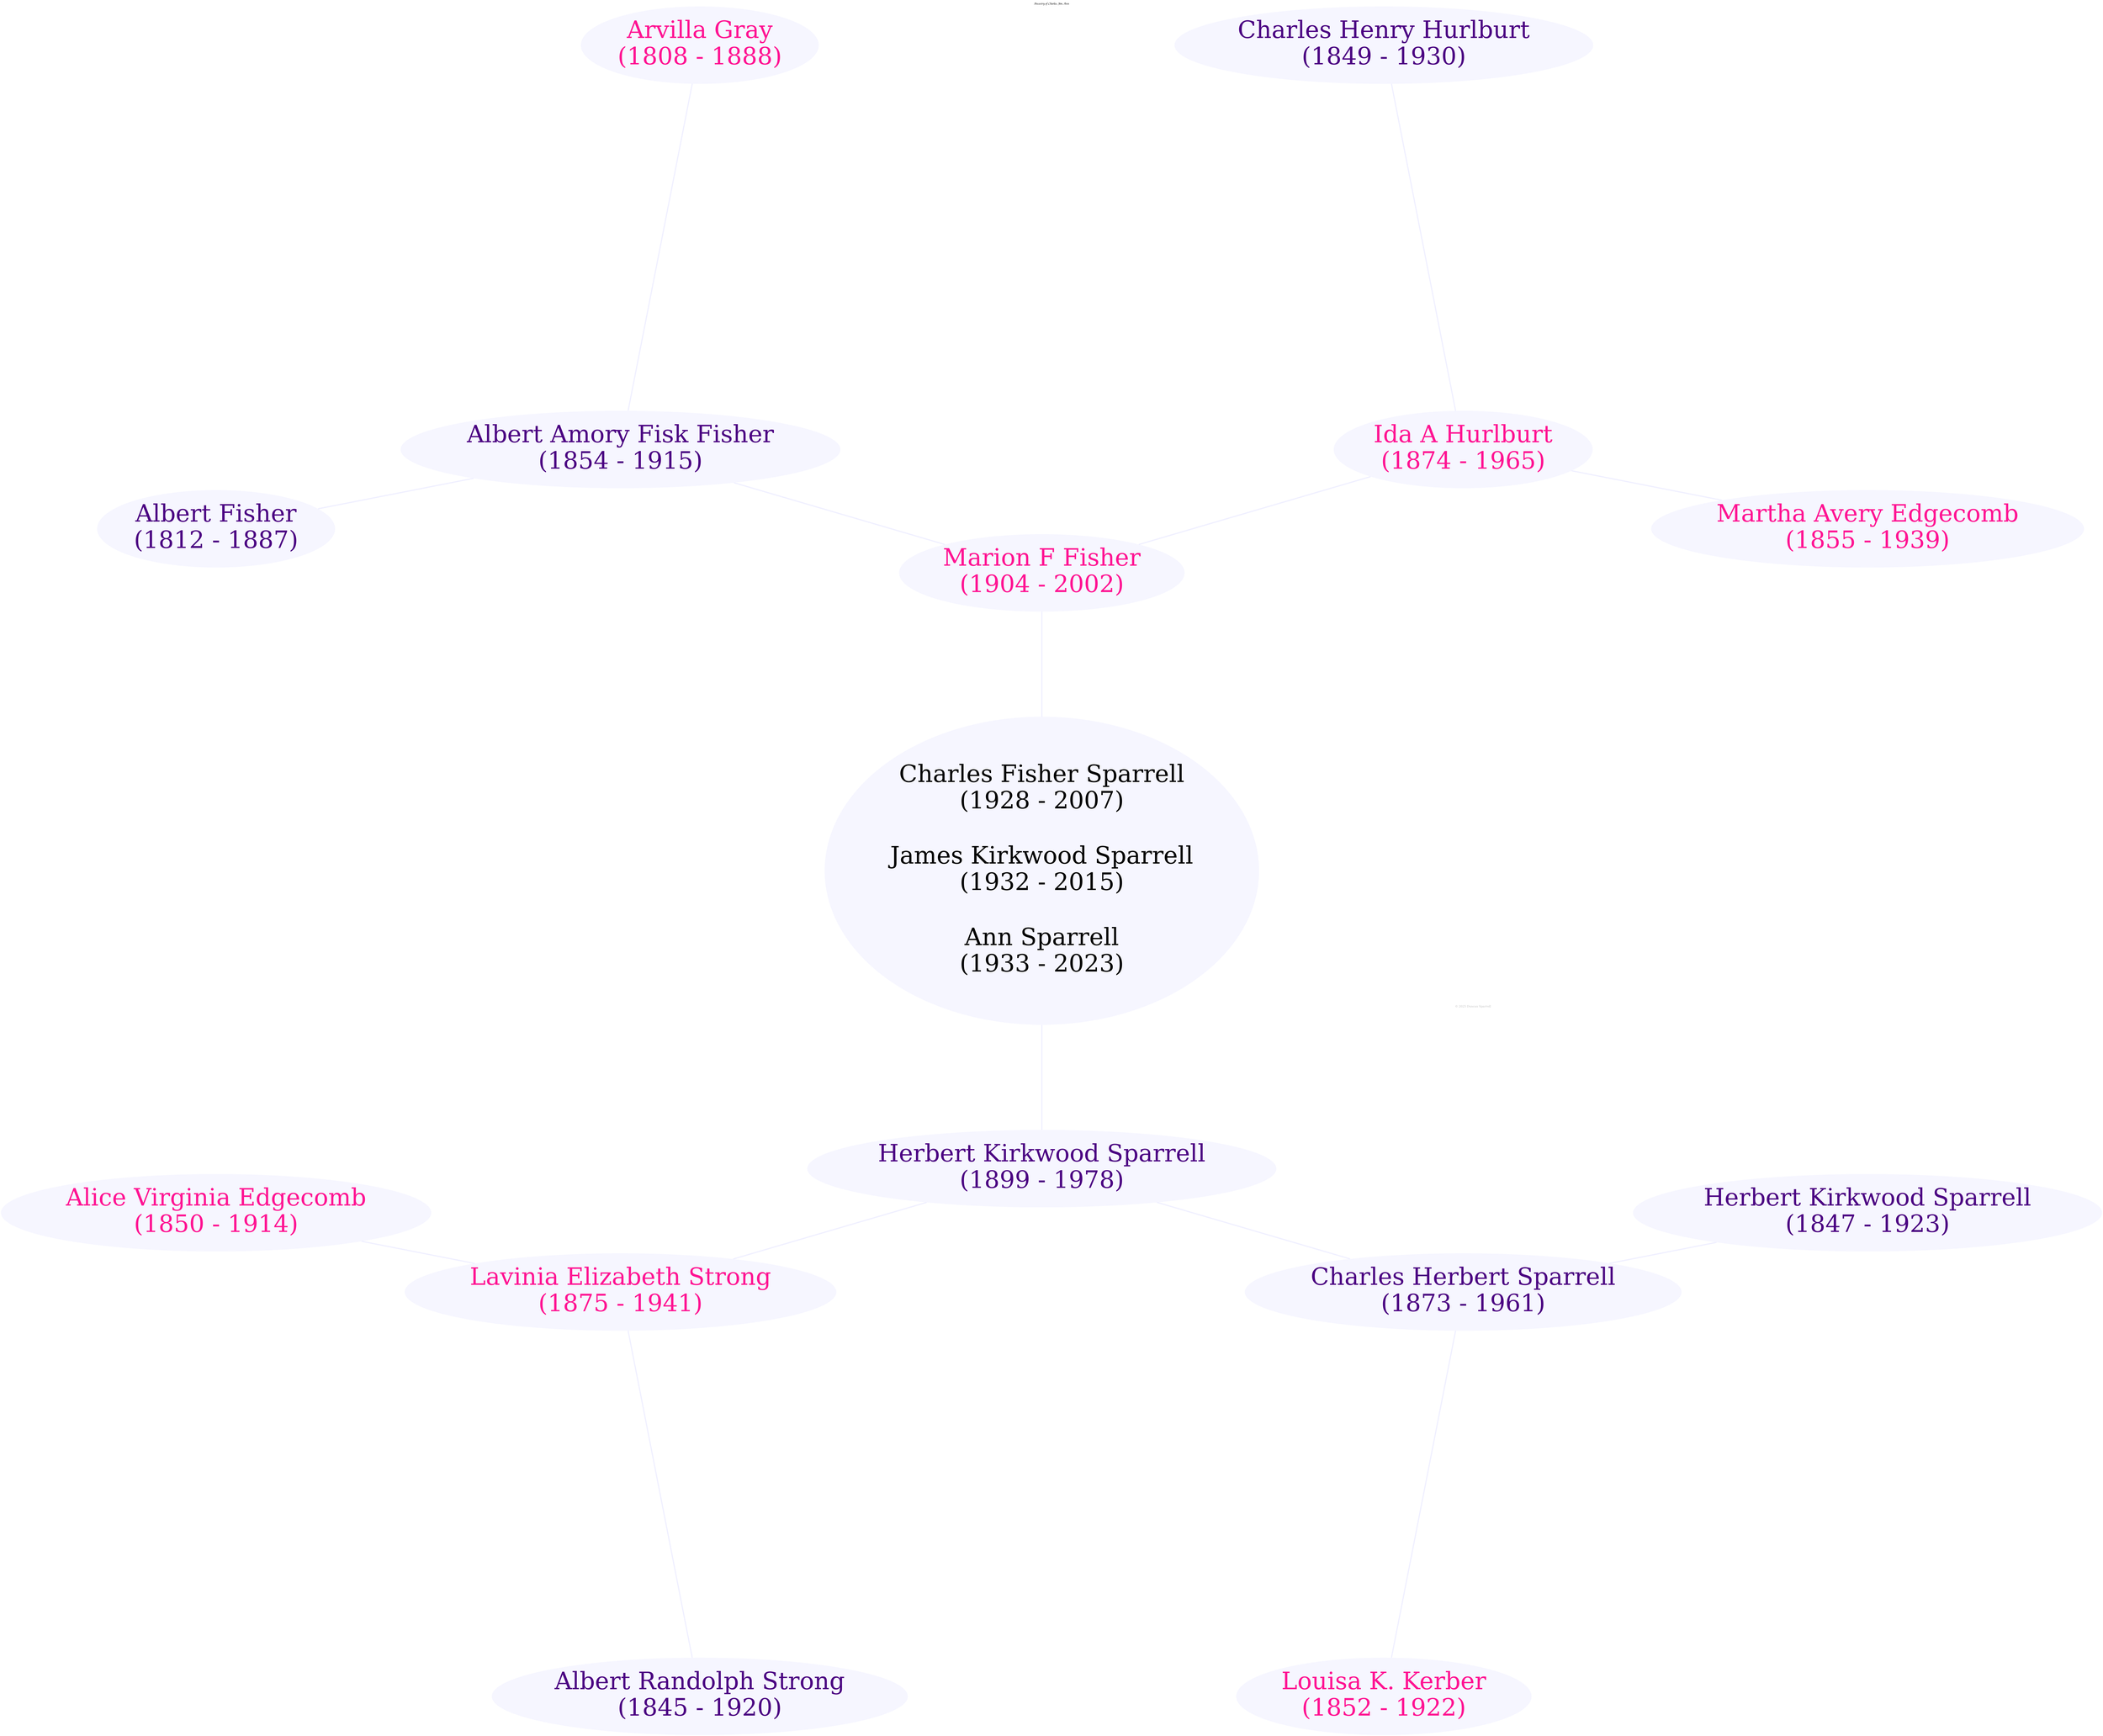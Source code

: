 graph ancestors {
labelloc="t"
label="Ancestry of Charles, Jim, Ann"
fontname="URW Chancery L, Apple Chancery, Comic Sans MS, cursive"
layout=twopi; graph [ranksep=1 overlap=false];
edge [penwidth=5 color="#f0f0ff"]
node [style="filled" penwidth=0 fillcolor="#f0f0ffA0" fontcolor=indigo]
cfs [label="Charles Fisher Sparrell\n(1928 - 2007)\n\nJames Kirkwood Sparrell\n(1932 - 2015)\n\nAnn Sparrell\n(1933 - 2023)" fontsize=100 fontcolor=black URL="https://github.com/sparrell/cfs_ancestors/blob/main/Vol_02_Ships/V2_C1_Principals/1_Charles_Fisher_Sparrell"]
M [label="Marion F Fisher\n(1904 - 2002)" fontsize=100 fontcolor=deeppink URL=""]
cfs -- M
P [label="Herbert Kirkwood Sparrell\n(1899 - 1978)" fontsize=100 fontcolor=indigo URL=""]
cfs -- P
MM [label="Ida A Hurlburt\n(1874 - 1965)" fontsize=100 fontcolor=deeppink URL=""]
M -- MM
MP [label="Albert Amory Fisk Fisher\n(1854 - 1915)" fontsize=100 fontcolor=indigo URL=""]
M -- MP
PM [label="Lavinia Elizabeth Strong\n(1875 - 1941)" fontsize=100 fontcolor=deeppink URL=""]
P -- PM
PP [label="Charles Herbert Sparrell\n(1873 - 1961)" fontsize=100 fontcolor=indigo URL=""]
P -- PP
MMM [label="Martha Avery Edgecomb\n(1855 - 1939)" fontsize=100 fontcolor=deeppink URL=""]
MM -- MMM
MMP [label="Charles Henry Hurlburt\n(1849 - 1930)" fontsize=100 fontcolor=indigo URL=""]
MM -- MMP
MPM [label="Arvilla Gray\n(1808 - 1888)" fontsize=100 fontcolor=deeppink URL=""]
MP -- MPM
MPP [label="Albert Fisher\n(1812 - 1887)" fontsize=100 fontcolor=indigo URL=""]
MP -- MPP
PMM [label="Alice Virginia Edgecomb\n(1850 - 1914)" fontsize=100 fontcolor=deeppink URL=""]
PM -- PMM
PMP [label="Albert Randolph Strong\n(1845 - 1920)" fontsize=100 fontcolor=indigo URL=""]
PM -- PMP
PPM [label="Louisa K. Kerber\n(1852 - 1922)" fontsize=100 fontcolor=deeppink URL=""]
PP -- PPM
PPP [label="Herbert Kirkwood Sparrell\n(1847 - 1923)" fontsize=100 fontcolor=indigo URL=""]
PP -- PPP
c [label="© 2025 Duncan Sparrell" fontsize=12 shape=plain style="" fontcolor=gray]
}
